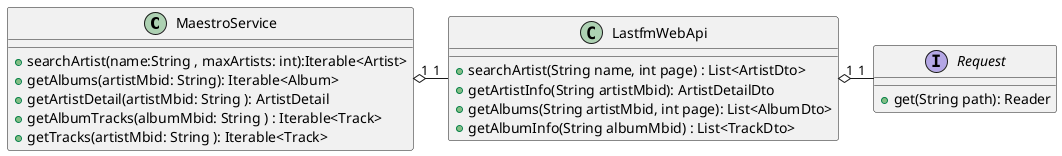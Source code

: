 @startuml
'https://plantuml.com/class-diagram

class MaestroService {
    +searchArtist(name:String , maxArtists: int):Iterable<Artist>
    +getAlbums(artistMbid: String): Iterable<Album>
    +getArtistDetail(artistMbid: String ): ArtistDetail
    +getAlbumTracks(albumMbid: String ) : Iterable<Track>
    +getTracks(artistMbid: String ): Iterable<Track>
}

class LastfmWebApi {
    +searchArtist(String name, int page) : List<ArtistDto>
    +getArtistInfo(String artistMbid): ArtistDetailDto
    +getAlbums(String artistMbid, int page): List<AlbumDto>
    +getAlbumInfo(String albumMbid) : List<TrackDto>
}

interface Request {
    +get(String path): Reader
}

MaestroService "1" o- "1" LastfmWebApi
LastfmWebApi "1" o- "1" Request
@enduml